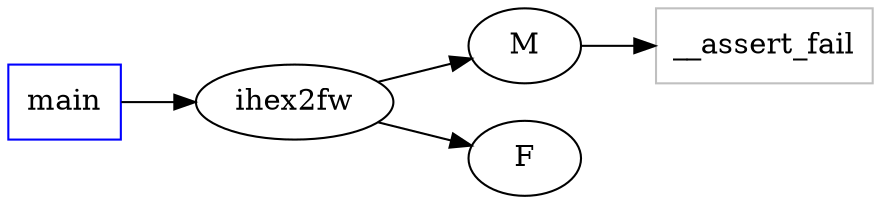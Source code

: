 digraph functioncalls {
rankdir=LR;

main [shape="box", color=blue];
__assert_fail [shape="box", color=grey];
M -> __assert_fail;
ihex2fw -> M;
ihex2fw -> F;
main -> ihex2fw;
}
